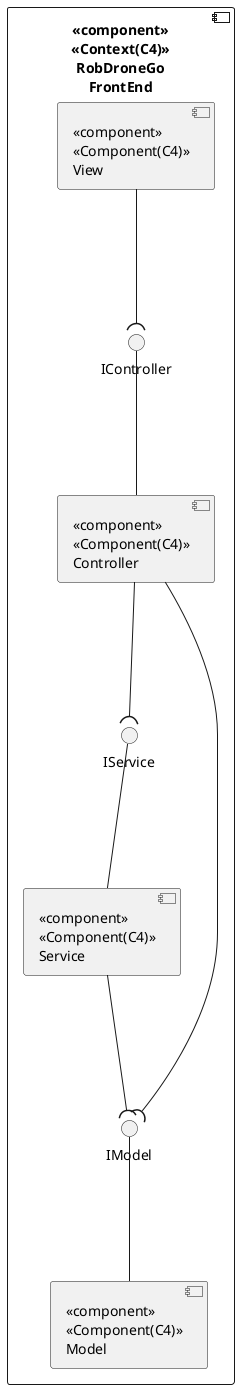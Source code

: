 
@startuml
component "<<component>>\n<<Context(C4)>>\nRobDroneGo\nFrontEnd" as c2 {

  component "<<component>>\n<<Component(C4)>>\nView" as view{
  }
  component "<<component>>\n<<Component(C4)>>\nController" as ctrl{
  }
  
  component "<<component>>\n<<Component(C4)>>\nService" as ser{
    
  }
  
  component "<<component>>\n<<Component(C4)>>\nModel" as model{
    
  }
  
interface IController as ictrl
interface IService as iser
interface IModel as imodel

}

view ---( ictrl
ictrl --- ctrl
ctrl ---( iser
iser --- ser  
ctrl ---( imodel 
imodel --- model
ser ---( imodel

@enduml